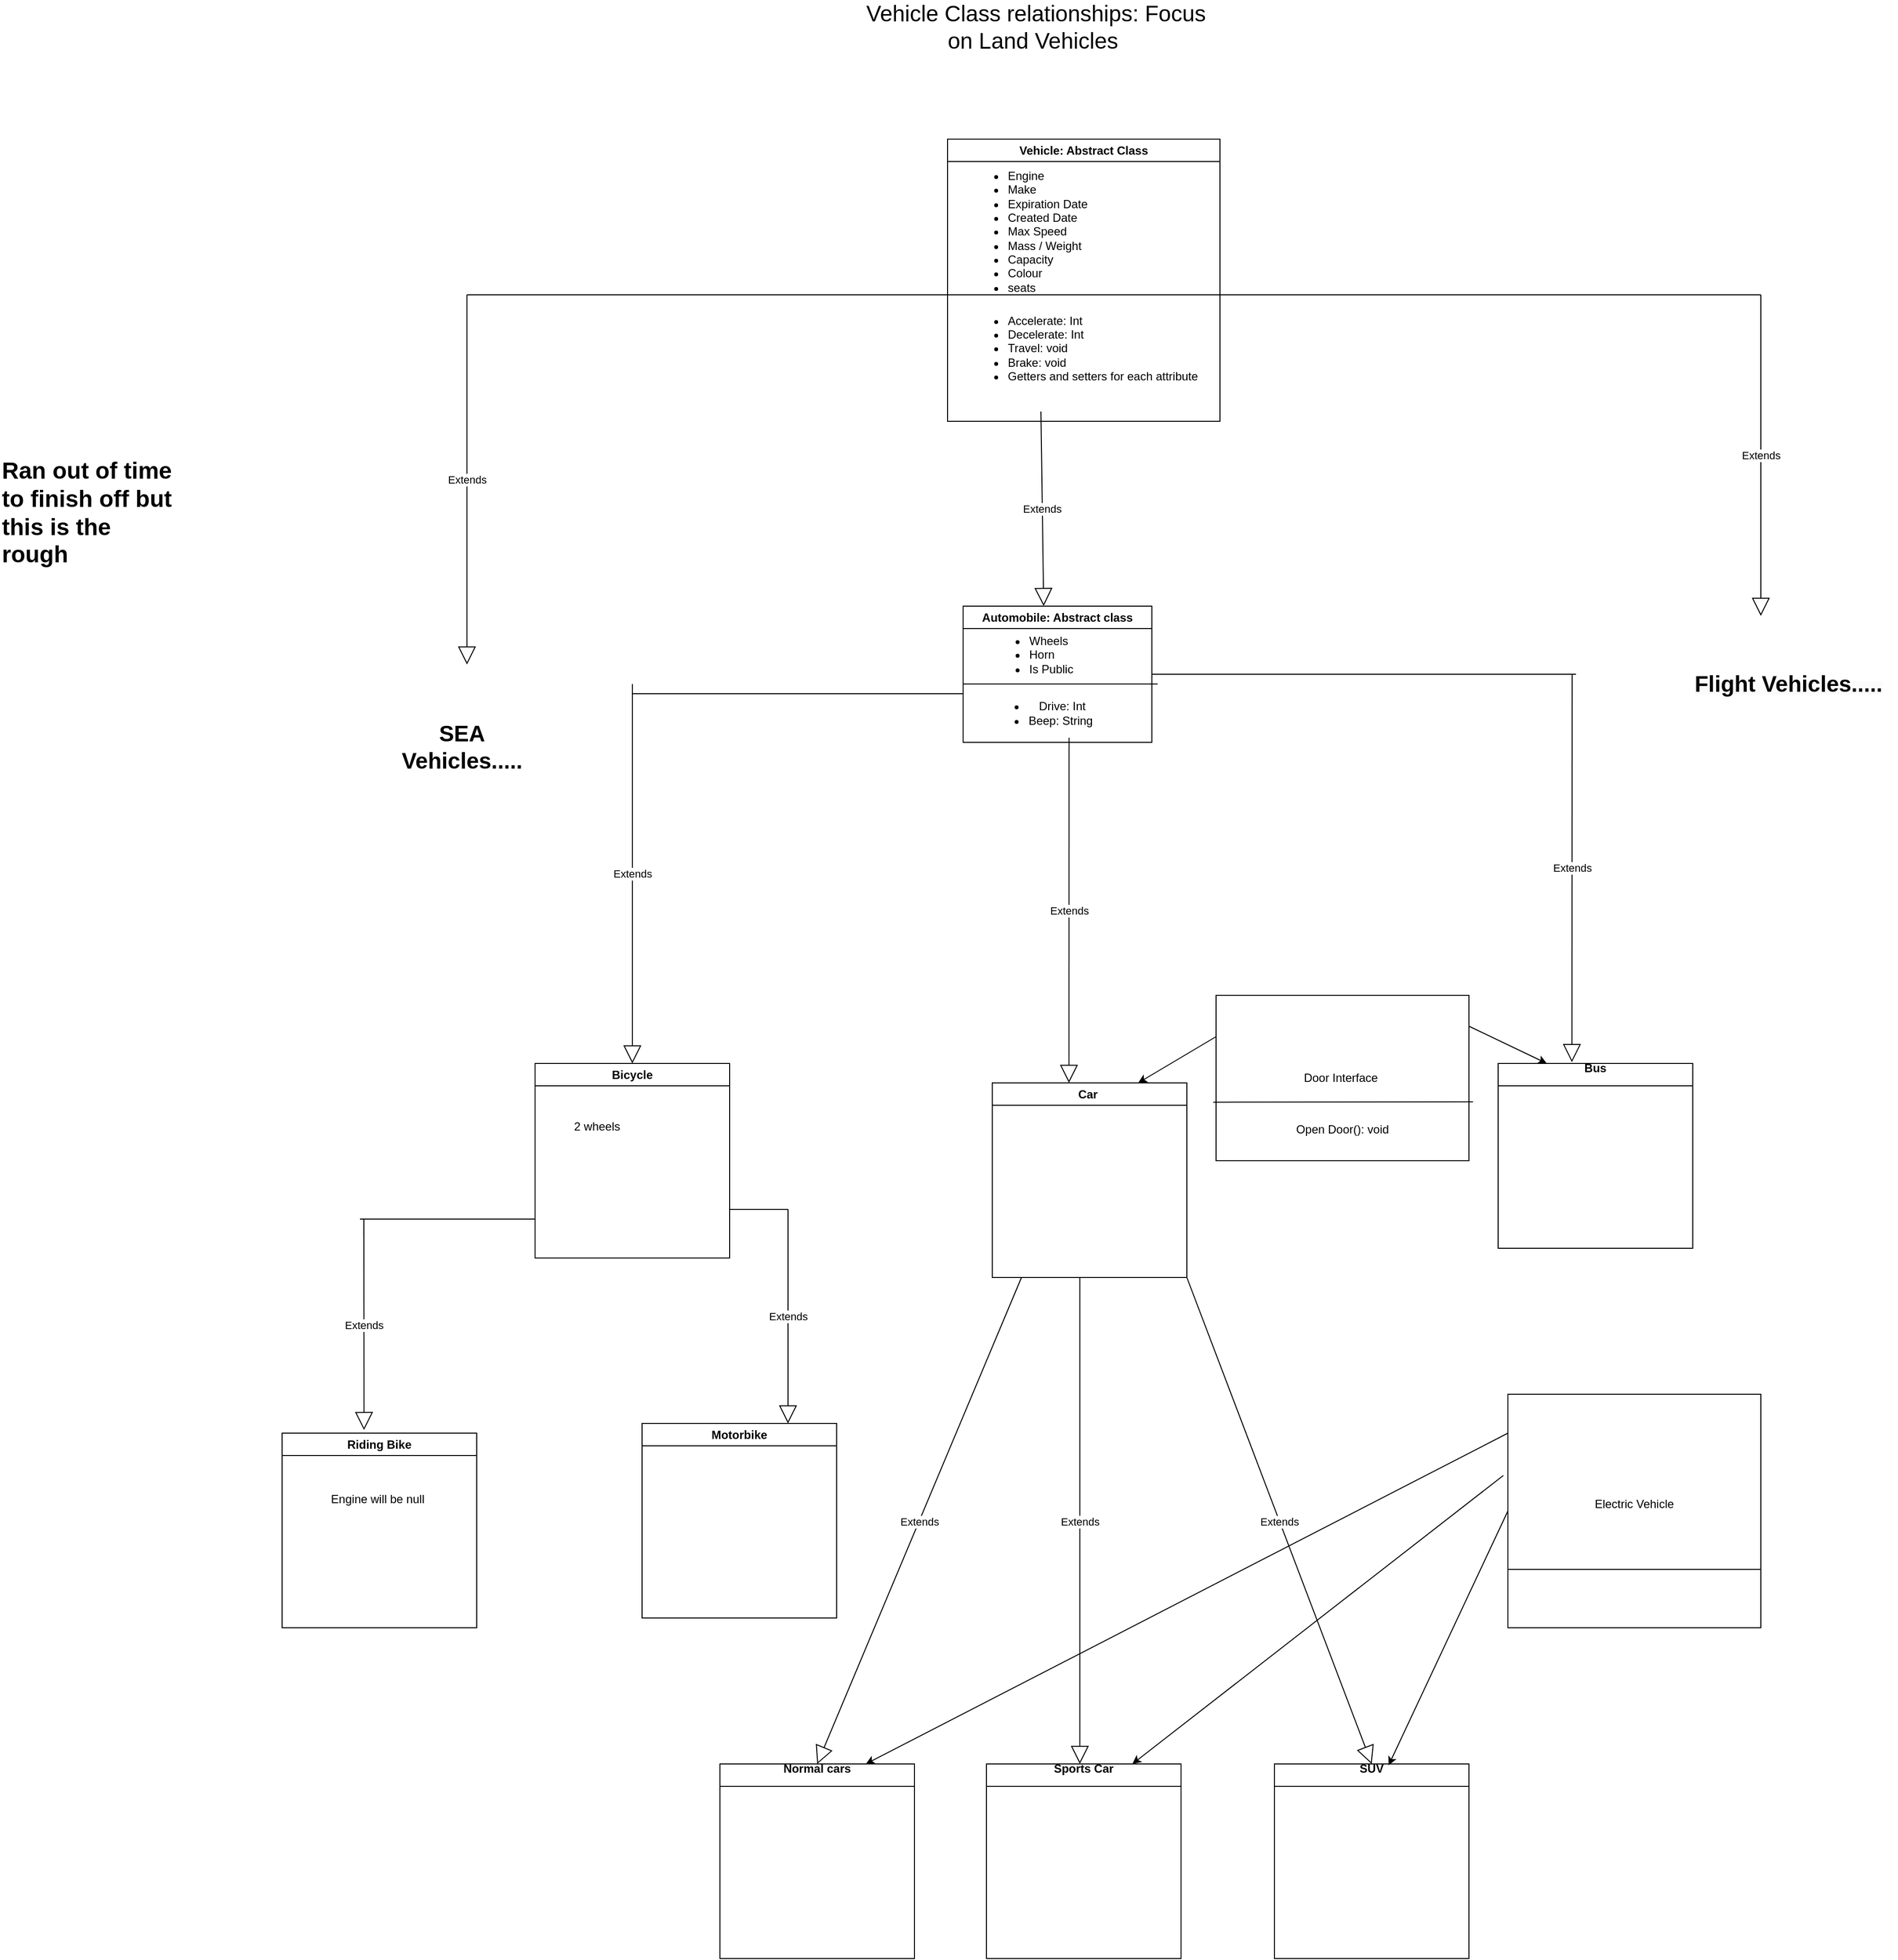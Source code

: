 <mxfile version="24.2.5" type="device">
  <diagram name="Page-1" id="gQxZuIoQ2hYGxr2j1pI2">
    <mxGraphModel dx="2947" dy="2462" grid="1" gridSize="10" guides="1" tooltips="1" connect="1" arrows="1" fold="1" page="1" pageScale="1" pageWidth="827" pageHeight="1169" math="0" shadow="0">
      <root>
        <mxCell id="0" />
        <mxCell id="1" parent="0" />
        <mxCell id="WN3firtvMvSOp9WTK52u-2" value="Vehicle: Abstract Class" style="swimlane;whiteSpace=wrap;html=1;" vertex="1" parent="1">
          <mxGeometry x="304" y="70" width="280" height="290" as="geometry" />
        </mxCell>
        <mxCell id="WN3firtvMvSOp9WTK52u-6" value="&lt;div&gt;&lt;br&gt;&lt;/div&gt;&lt;ul&gt;&lt;li&gt;Engine&amp;nbsp;&lt;/li&gt;&lt;li&gt;Make&lt;/li&gt;&lt;li&gt;Expiration Date&amp;nbsp;&amp;nbsp;&lt;/li&gt;&lt;li&gt;Created Date&amp;nbsp;&lt;/li&gt;&lt;li&gt;Max Speed&lt;/li&gt;&lt;li&gt;Mass / Weight&amp;nbsp;&lt;/li&gt;&lt;li&gt;Capacity&lt;/li&gt;&lt;li&gt;Colour&lt;/li&gt;&lt;li&gt;seats&lt;/li&gt;&lt;/ul&gt;&lt;div&gt;&lt;div&gt;&lt;br&gt;&lt;/div&gt;&lt;/div&gt;" style="text;html=1;align=left;verticalAlign=middle;whiteSpace=wrap;rounded=0;" vertex="1" parent="WN3firtvMvSOp9WTK52u-2">
          <mxGeometry x="20" y="40" width="160" height="110" as="geometry" />
        </mxCell>
        <mxCell id="WN3firtvMvSOp9WTK52u-9" value="&lt;ul&gt;&lt;li&gt;Accelerate: Int&amp;nbsp;&lt;/li&gt;&lt;li&gt;Decelerate: Int&lt;/li&gt;&lt;li&gt;Travel: void&amp;nbsp;&lt;/li&gt;&lt;li&gt;Brake: void&amp;nbsp; &amp;nbsp;&lt;/li&gt;&lt;li&gt;Getters and setters for each attribute&amp;nbsp;&lt;/li&gt;&lt;/ul&gt;" style="text;html=1;align=left;verticalAlign=middle;resizable=0;points=[];autosize=1;strokeColor=none;fillColor=none;" vertex="1" parent="WN3firtvMvSOp9WTK52u-2">
          <mxGeometry x="20" y="160" width="260" height="110" as="geometry" />
        </mxCell>
        <mxCell id="WN3firtvMvSOp9WTK52u-11" value="&lt;span style=&quot;font-size: 23px;&quot;&gt;Vehicle Class relationships: Focus on Land Vehicles&amp;nbsp;&lt;/span&gt;" style="text;html=1;align=center;verticalAlign=middle;whiteSpace=wrap;rounded=0;" vertex="1" parent="1">
          <mxGeometry x="210" y="-60" width="370" height="30" as="geometry" />
        </mxCell>
        <mxCell id="WN3firtvMvSOp9WTK52u-3" value="" style="endArrow=none;html=1;rounded=0;" edge="1" parent="1">
          <mxGeometry width="50" height="50" relative="1" as="geometry">
            <mxPoint x="300" y="230" as="sourcePoint" />
            <mxPoint x="530" y="230" as="targetPoint" />
            <Array as="points">
              <mxPoint x="414" y="230" />
            </Array>
          </mxGeometry>
        </mxCell>
        <mxCell id="WN3firtvMvSOp9WTK52u-13" value="Automobile: Abstract class" style="swimlane;whiteSpace=wrap;html=1;startSize=23;" vertex="1" parent="1">
          <mxGeometry x="320" y="550" width="194" height="140" as="geometry" />
        </mxCell>
        <mxCell id="WN3firtvMvSOp9WTK52u-15" value="&lt;ul&gt;&lt;li&gt;Wheels&lt;/li&gt;&lt;li&gt;Horn&lt;/li&gt;&lt;li&gt;Is Public&amp;nbsp;&lt;/li&gt;&lt;/ul&gt;" style="text;html=1;align=left;verticalAlign=middle;whiteSpace=wrap;rounded=0;" vertex="1" parent="WN3firtvMvSOp9WTK52u-13">
          <mxGeometry x="26" y="35" width="124" height="30" as="geometry" />
        </mxCell>
        <mxCell id="WN3firtvMvSOp9WTK52u-16" value="&lt;ul&gt;&lt;li&gt;Drive: Int&lt;/li&gt;&lt;li&gt;Beep: String&amp;nbsp;&lt;/li&gt;&lt;/ul&gt;" style="text;html=1;align=center;verticalAlign=middle;whiteSpace=wrap;rounded=0;" vertex="1" parent="WN3firtvMvSOp9WTK52u-13">
          <mxGeometry y="90" width="164" height="40" as="geometry" />
        </mxCell>
        <mxCell id="WN3firtvMvSOp9WTK52u-14" value="" style="endArrow=none;html=1;rounded=0;" edge="1" parent="1">
          <mxGeometry width="50" height="50" relative="1" as="geometry">
            <mxPoint x="320" y="630" as="sourcePoint" />
            <mxPoint x="520" y="630" as="targetPoint" />
            <Array as="points">
              <mxPoint x="410" y="630" />
            </Array>
          </mxGeometry>
        </mxCell>
        <mxCell id="WN3firtvMvSOp9WTK52u-18" value="Car&amp;nbsp;" style="swimlane;whiteSpace=wrap;html=1;" vertex="1" parent="1">
          <mxGeometry x="350" y="1040" width="200" height="200" as="geometry" />
        </mxCell>
        <mxCell id="WN3firtvMvSOp9WTK52u-32" value="&lt;div&gt;Bicycle&lt;/div&gt;" style="swimlane;whiteSpace=wrap;html=1;" vertex="1" parent="1">
          <mxGeometry x="-120" y="1020" width="200" height="200" as="geometry" />
        </mxCell>
        <mxCell id="WN3firtvMvSOp9WTK52u-61" value="2 wheels&amp;nbsp;" style="text;html=1;align=center;verticalAlign=middle;resizable=0;points=[];autosize=1;strokeColor=none;fillColor=none;" vertex="1" parent="WN3firtvMvSOp9WTK52u-32">
          <mxGeometry x="30" y="50" width="70" height="30" as="geometry" />
        </mxCell>
        <mxCell id="WN3firtvMvSOp9WTK52u-33" value="Bus&lt;div&gt;&lt;br&gt;&lt;/div&gt;" style="swimlane;whiteSpace=wrap;html=1;" vertex="1" parent="1">
          <mxGeometry x="870" y="1020" width="200" height="190" as="geometry" />
        </mxCell>
        <mxCell id="WN3firtvMvSOp9WTK52u-38" value="Extends" style="endArrow=block;endSize=16;endFill=0;html=1;rounded=0;exitX=0.664;exitY=1.131;exitDx=0;exitDy=0;exitPerimeter=0;entryX=0.394;entryY=0;entryDx=0;entryDy=0;entryPerimeter=0;" edge="1" parent="1" source="WN3firtvMvSOp9WTK52u-16" target="WN3firtvMvSOp9WTK52u-18">
          <mxGeometry width="160" relative="1" as="geometry">
            <mxPoint x="210" y="610" as="sourcePoint" />
            <mxPoint x="210" y="910" as="targetPoint" />
          </mxGeometry>
        </mxCell>
        <mxCell id="WN3firtvMvSOp9WTK52u-41" value="" style="endArrow=none;html=1;rounded=0;entryX=1;entryY=0.5;entryDx=0;entryDy=0;" edge="1" parent="1" target="WN3firtvMvSOp9WTK52u-13">
          <mxGeometry width="50" height="50" relative="1" as="geometry">
            <mxPoint x="950" y="620" as="sourcePoint" />
            <mxPoint x="340" y="820" as="targetPoint" />
          </mxGeometry>
        </mxCell>
        <mxCell id="WN3firtvMvSOp9WTK52u-42" value="Extends" style="endArrow=block;endSize=16;endFill=0;html=1;rounded=0;entryX=0.379;entryY=-0.007;entryDx=0;entryDy=0;entryPerimeter=0;" edge="1" parent="1" target="WN3firtvMvSOp9WTK52u-33">
          <mxGeometry width="160" relative="1" as="geometry">
            <mxPoint x="946" y="620" as="sourcePoint" />
            <mxPoint x="400" y="850" as="targetPoint" />
          </mxGeometry>
        </mxCell>
        <mxCell id="WN3firtvMvSOp9WTK52u-46" value="Extends" style="endArrow=block;endSize=16;endFill=0;html=1;rounded=0;entryX=0.5;entryY=0;entryDx=0;entryDy=0;" edge="1" parent="1" target="WN3firtvMvSOp9WTK52u-32">
          <mxGeometry width="160" relative="1" as="geometry">
            <mxPoint x="-20" y="630" as="sourcePoint" />
            <mxPoint x="420" y="940" as="targetPoint" />
          </mxGeometry>
        </mxCell>
        <mxCell id="WN3firtvMvSOp9WTK52u-48" value="" style="endArrow=none;html=1;rounded=0;entryX=0;entryY=0;entryDx=0;entryDy=0;" edge="1" parent="1" target="WN3firtvMvSOp9WTK52u-16">
          <mxGeometry width="50" height="50" relative="1" as="geometry">
            <mxPoint x="-20" y="640" as="sourcePoint" />
            <mxPoint x="360" y="290" as="targetPoint" />
          </mxGeometry>
        </mxCell>
        <mxCell id="WN3firtvMvSOp9WTK52u-49" value="Extends" style="endArrow=block;endSize=16;endFill=0;html=1;rounded=0;entryX=0.427;entryY=-0.001;entryDx=0;entryDy=0;entryPerimeter=0;" edge="1" parent="1" target="WN3firtvMvSOp9WTK52u-13">
          <mxGeometry width="160" relative="1" as="geometry">
            <mxPoint x="400" y="350" as="sourcePoint" />
            <mxPoint x="640" y="560" as="targetPoint" />
          </mxGeometry>
        </mxCell>
        <mxCell id="WN3firtvMvSOp9WTK52u-51" value="Extends" style="endArrow=block;endSize=16;endFill=0;html=1;rounded=0;" edge="1" parent="1">
          <mxGeometry width="160" relative="1" as="geometry">
            <mxPoint x="1140" y="230" as="sourcePoint" />
            <mxPoint x="1140" y="560" as="targetPoint" />
          </mxGeometry>
        </mxCell>
        <mxCell id="WN3firtvMvSOp9WTK52u-52" value="Extends" style="endArrow=block;endSize=16;endFill=0;html=1;rounded=0;" edge="1" parent="1">
          <mxGeometry width="160" relative="1" as="geometry">
            <mxPoint x="-190" y="230" as="sourcePoint" />
            <mxPoint x="-190" y="610" as="targetPoint" />
          </mxGeometry>
        </mxCell>
        <mxCell id="WN3firtvMvSOp9WTK52u-53" value="&lt;b&gt;&lt;font style=&quot;font-size: 23px;&quot;&gt;SEA Vehicles.....&lt;/font&gt;&lt;/b&gt;" style="text;html=1;align=center;verticalAlign=middle;whiteSpace=wrap;rounded=0;" vertex="1" parent="1">
          <mxGeometry x="-250" y="650" width="110" height="90" as="geometry" />
        </mxCell>
        <mxCell id="WN3firtvMvSOp9WTK52u-54" value="&lt;b style=&quot;forced-color-adjust: none; color: rgb(0, 0, 0); font-family: Helvetica; font-size: 12px; font-style: normal; font-variant-ligatures: normal; font-variant-caps: normal; letter-spacing: normal; orphans: 2; text-align: center; text-indent: 0px; text-transform: none; widows: 2; word-spacing: 0px; -webkit-text-stroke-width: 0px; white-space: normal; background-color: rgb(251, 251, 251); text-decoration-thickness: initial; text-decoration-style: initial; text-decoration-color: initial;&quot;&gt;&lt;font style=&quot;forced-color-adjust: none; font-size: 23px;&quot;&gt;Flight Vehicles.....&lt;/font&gt;&lt;/b&gt;" style="text;whiteSpace=wrap;html=1;" vertex="1" parent="1">
          <mxGeometry x="1070" y="610" width="210" height="50" as="geometry" />
        </mxCell>
        <mxCell id="WN3firtvMvSOp9WTK52u-55" value="" style="endArrow=none;html=1;rounded=0;" edge="1" parent="1">
          <mxGeometry width="50" height="50" relative="1" as="geometry">
            <mxPoint x="-190" y="230" as="sourcePoint" />
            <mxPoint x="310" y="230" as="targetPoint" />
          </mxGeometry>
        </mxCell>
        <mxCell id="WN3firtvMvSOp9WTK52u-56" value="" style="endArrow=none;html=1;rounded=0;" edge="1" parent="1">
          <mxGeometry width="50" height="50" relative="1" as="geometry">
            <mxPoint x="530" y="230" as="sourcePoint" />
            <mxPoint x="1140" y="230" as="targetPoint" />
          </mxGeometry>
        </mxCell>
        <mxCell id="WN3firtvMvSOp9WTK52u-58" value="Extends" style="endArrow=block;endSize=16;endFill=0;html=1;rounded=0;" edge="1" parent="1">
          <mxGeometry x="0.004" width="160" relative="1" as="geometry">
            <mxPoint x="440" y="1240" as="sourcePoint" />
            <mxPoint x="440" y="1740" as="targetPoint" />
            <Array as="points" />
            <mxPoint as="offset" />
          </mxGeometry>
        </mxCell>
        <mxCell id="WN3firtvMvSOp9WTK52u-59" value="Riding Bike" style="swimlane;whiteSpace=wrap;html=1;" vertex="1" parent="1">
          <mxGeometry x="-380" y="1400" width="200" height="200" as="geometry" />
        </mxCell>
        <mxCell id="WN3firtvMvSOp9WTK52u-75" value="Engine will be null&amp;nbsp;&lt;div&gt;&lt;br&gt;&lt;/div&gt;" style="text;html=1;align=center;verticalAlign=middle;whiteSpace=wrap;rounded=0;" vertex="1" parent="WN3firtvMvSOp9WTK52u-59">
          <mxGeometry x="45" y="60" width="110" height="30" as="geometry" />
        </mxCell>
        <mxCell id="WN3firtvMvSOp9WTK52u-60" value="Motorbike" style="swimlane;whiteSpace=wrap;html=1;" vertex="1" parent="1">
          <mxGeometry x="-10" y="1390" width="200" height="200" as="geometry" />
        </mxCell>
        <mxCell id="WN3firtvMvSOp9WTK52u-62" value="Extends" style="endArrow=block;endSize=16;endFill=0;html=1;rounded=0;entryX=0.75;entryY=0;entryDx=0;entryDy=0;" edge="1" parent="1" target="WN3firtvMvSOp9WTK52u-60">
          <mxGeometry width="160" relative="1" as="geometry">
            <mxPoint x="140" y="1170" as="sourcePoint" />
            <mxPoint x="450" y="1470" as="targetPoint" />
          </mxGeometry>
        </mxCell>
        <mxCell id="WN3firtvMvSOp9WTK52u-63" value="Door Interface&amp;nbsp;" style="html=1;whiteSpace=wrap;" vertex="1" parent="1">
          <mxGeometry x="580" y="950" width="260" height="170" as="geometry" />
        </mxCell>
        <mxCell id="WN3firtvMvSOp9WTK52u-64" value="" style="endArrow=none;html=1;rounded=0;entryX=1.016;entryY=0.644;entryDx=0;entryDy=0;entryPerimeter=0;exitX=-0.011;exitY=0.646;exitDx=0;exitDy=0;exitPerimeter=0;" edge="1" parent="1" source="WN3firtvMvSOp9WTK52u-63" target="WN3firtvMvSOp9WTK52u-63">
          <mxGeometry width="50" height="50" relative="1" as="geometry">
            <mxPoint x="380" y="870" as="sourcePoint" />
            <mxPoint x="430" y="820" as="targetPoint" />
          </mxGeometry>
        </mxCell>
        <mxCell id="WN3firtvMvSOp9WTK52u-65" value="Open Door(): void&lt;div&gt;&lt;br&gt;&lt;/div&gt;" style="text;html=1;align=center;verticalAlign=middle;whiteSpace=wrap;rounded=0;" vertex="1" parent="1">
          <mxGeometry x="650" y="1080" width="120" height="30" as="geometry" />
        </mxCell>
        <mxCell id="WN3firtvMvSOp9WTK52u-67" value="" style="endArrow=classic;html=1;rounded=0;entryX=0.75;entryY=0;entryDx=0;entryDy=0;exitX=0;exitY=0.25;exitDx=0;exitDy=0;" edge="1" parent="1" source="WN3firtvMvSOp9WTK52u-63" target="WN3firtvMvSOp9WTK52u-18">
          <mxGeometry width="50" height="50" relative="1" as="geometry">
            <mxPoint x="580" y="930" as="sourcePoint" />
            <mxPoint x="430" y="820" as="targetPoint" />
          </mxGeometry>
        </mxCell>
        <mxCell id="WN3firtvMvSOp9WTK52u-68" value="" style="endArrow=classic;html=1;rounded=0;entryX=0.25;entryY=0;entryDx=0;entryDy=0;exitX=0.999;exitY=0.186;exitDx=0;exitDy=0;exitPerimeter=0;" edge="1" parent="1" source="WN3firtvMvSOp9WTK52u-63" target="WN3firtvMvSOp9WTK52u-33">
          <mxGeometry width="50" height="50" relative="1" as="geometry">
            <mxPoint x="830" y="940" as="sourcePoint" />
            <mxPoint x="430" y="820" as="targetPoint" />
          </mxGeometry>
        </mxCell>
        <mxCell id="WN3firtvMvSOp9WTK52u-71" value="Extends" style="endArrow=block;endSize=16;endFill=0;html=1;rounded=0;entryX=0.421;entryY=-0.016;entryDx=0;entryDy=0;entryPerimeter=0;" edge="1" parent="1" target="WN3firtvMvSOp9WTK52u-59">
          <mxGeometry x="0.004" width="160" relative="1" as="geometry">
            <mxPoint x="-296" y="1180" as="sourcePoint" />
            <mxPoint x="450" y="1750" as="targetPoint" />
            <Array as="points" />
            <mxPoint as="offset" />
          </mxGeometry>
        </mxCell>
        <mxCell id="WN3firtvMvSOp9WTK52u-72" value="" style="endArrow=none;html=1;rounded=0;entryX=1;entryY=0.75;entryDx=0;entryDy=0;" edge="1" parent="1" target="WN3firtvMvSOp9WTK52u-32">
          <mxGeometry width="50" height="50" relative="1" as="geometry">
            <mxPoint x="140" y="1170" as="sourcePoint" />
            <mxPoint x="430" y="1180" as="targetPoint" />
          </mxGeometry>
        </mxCell>
        <mxCell id="WN3firtvMvSOp9WTK52u-73" value="" style="endArrow=none;html=1;rounded=0;" edge="1" parent="1">
          <mxGeometry width="50" height="50" relative="1" as="geometry">
            <mxPoint x="-300" y="1180" as="sourcePoint" />
            <mxPoint x="-120" y="1180" as="targetPoint" />
          </mxGeometry>
        </mxCell>
        <mxCell id="WN3firtvMvSOp9WTK52u-78" value="Sports Car&lt;div&gt;&lt;br&gt;&lt;/div&gt;" style="swimlane;whiteSpace=wrap;html=1;" vertex="1" parent="1">
          <mxGeometry x="344" y="1740" width="200" height="200" as="geometry" />
        </mxCell>
        <mxCell id="WN3firtvMvSOp9WTK52u-79" value="SUV&lt;div&gt;&lt;br&gt;&lt;/div&gt;" style="swimlane;whiteSpace=wrap;html=1;" vertex="1" parent="1">
          <mxGeometry x="640" y="1740" width="200" height="200" as="geometry" />
        </mxCell>
        <mxCell id="WN3firtvMvSOp9WTK52u-80" value="Extends" style="endArrow=block;endSize=16;endFill=0;html=1;rounded=0;exitX=1;exitY=1;exitDx=0;exitDy=0;entryX=0.5;entryY=0;entryDx=0;entryDy=0;" edge="1" parent="1" source="WN3firtvMvSOp9WTK52u-18" target="WN3firtvMvSOp9WTK52u-79">
          <mxGeometry x="0.004" width="160" relative="1" as="geometry">
            <mxPoint x="450" y="1250" as="sourcePoint" />
            <mxPoint x="450" y="1750" as="targetPoint" />
            <Array as="points" />
            <mxPoint as="offset" />
          </mxGeometry>
        </mxCell>
        <mxCell id="WN3firtvMvSOp9WTK52u-81" value="Normal cars&lt;div&gt;&lt;br&gt;&lt;/div&gt;" style="swimlane;whiteSpace=wrap;html=1;" vertex="1" parent="1">
          <mxGeometry x="70" y="1740" width="200" height="200" as="geometry" />
        </mxCell>
        <mxCell id="WN3firtvMvSOp9WTK52u-82" value="Extends" style="endArrow=block;endSize=16;endFill=0;html=1;rounded=0;entryX=0.5;entryY=0;entryDx=0;entryDy=0;" edge="1" parent="1" target="WN3firtvMvSOp9WTK52u-81">
          <mxGeometry x="0.004" width="160" relative="1" as="geometry">
            <mxPoint x="380" y="1240" as="sourcePoint" />
            <mxPoint x="450" y="1750" as="targetPoint" />
            <Array as="points" />
            <mxPoint as="offset" />
          </mxGeometry>
        </mxCell>
        <mxCell id="WN3firtvMvSOp9WTK52u-83" value="Electric Vehicle&lt;div&gt;&lt;br&gt;&lt;/div&gt;" style="html=1;whiteSpace=wrap;" vertex="1" parent="1">
          <mxGeometry x="880" y="1360" width="260" height="240" as="geometry" />
        </mxCell>
        <mxCell id="WN3firtvMvSOp9WTK52u-84" value="" style="endArrow=none;html=1;rounded=0;entryX=1;entryY=0.75;entryDx=0;entryDy=0;exitX=0;exitY=0.75;exitDx=0;exitDy=0;elbow=vertical;" edge="1" parent="1" source="WN3firtvMvSOp9WTK52u-83" target="WN3firtvMvSOp9WTK52u-83">
          <mxGeometry width="50" height="50" relative="1" as="geometry">
            <mxPoint x="587" y="1070" as="sourcePoint" />
            <mxPoint x="854" y="1069" as="targetPoint" />
          </mxGeometry>
        </mxCell>
        <mxCell id="WN3firtvMvSOp9WTK52u-87" value="" style="endArrow=classic;html=1;rounded=0;entryX=0.587;entryY=0.007;entryDx=0;entryDy=0;exitX=0;exitY=0.5;exitDx=0;exitDy=0;entryPerimeter=0;" edge="1" parent="1" source="WN3firtvMvSOp9WTK52u-83" target="WN3firtvMvSOp9WTK52u-79">
          <mxGeometry width="50" height="50" relative="1" as="geometry">
            <mxPoint x="590" y="1003" as="sourcePoint" />
            <mxPoint x="510" y="1050" as="targetPoint" />
          </mxGeometry>
        </mxCell>
        <mxCell id="WN3firtvMvSOp9WTK52u-90" value="" style="endArrow=classic;html=1;rounded=0;entryX=0.75;entryY=0;entryDx=0;entryDy=0;" edge="1" parent="1" target="WN3firtvMvSOp9WTK52u-81">
          <mxGeometry width="50" height="50" relative="1" as="geometry">
            <mxPoint x="880" y="1410" as="sourcePoint" />
            <mxPoint x="504" y="1750" as="targetPoint" />
            <Array as="points">
              <mxPoint x="880" y="1400" />
            </Array>
          </mxGeometry>
        </mxCell>
        <mxCell id="WN3firtvMvSOp9WTK52u-91" value="" style="endArrow=classic;html=1;rounded=0;entryX=0.75;entryY=0;entryDx=0;entryDy=0;exitX=-0.018;exitY=0.348;exitDx=0;exitDy=0;exitPerimeter=0;" edge="1" parent="1" source="WN3firtvMvSOp9WTK52u-83" target="WN3firtvMvSOp9WTK52u-78">
          <mxGeometry width="50" height="50" relative="1" as="geometry">
            <mxPoint x="890" y="1490" as="sourcePoint" />
            <mxPoint x="767" y="1751" as="targetPoint" />
          </mxGeometry>
        </mxCell>
        <mxCell id="WN3firtvMvSOp9WTK52u-92" value="&lt;h1 style=&quot;margin-top: 0px;&quot;&gt;Ran out of time to finish off but this is the rough outline....&lt;/h1&gt;" style="text;html=1;whiteSpace=wrap;overflow=hidden;rounded=0;" vertex="1" parent="1">
          <mxGeometry x="-670" y="390" width="180" height="120" as="geometry" />
        </mxCell>
      </root>
    </mxGraphModel>
  </diagram>
</mxfile>
